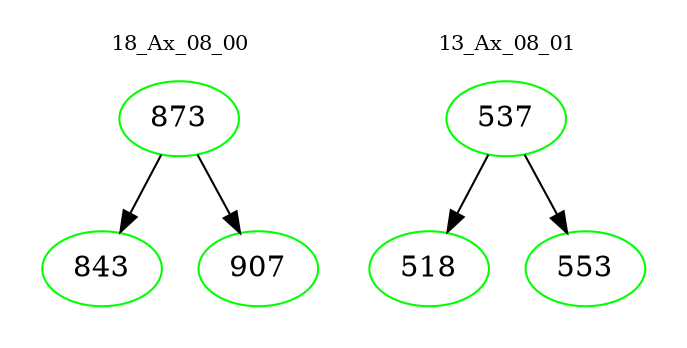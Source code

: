 digraph{
subgraph cluster_0 {
color = white
label = "18_Ax_08_00";
fontsize=10;
T0_873 [label="873", color="green"]
T0_873 -> T0_843 [color="black"]
T0_843 [label="843", color="green"]
T0_873 -> T0_907 [color="black"]
T0_907 [label="907", color="green"]
}
subgraph cluster_1 {
color = white
label = "13_Ax_08_01";
fontsize=10;
T1_537 [label="537", color="green"]
T1_537 -> T1_518 [color="black"]
T1_518 [label="518", color="green"]
T1_537 -> T1_553 [color="black"]
T1_553 [label="553", color="green"]
}
}
